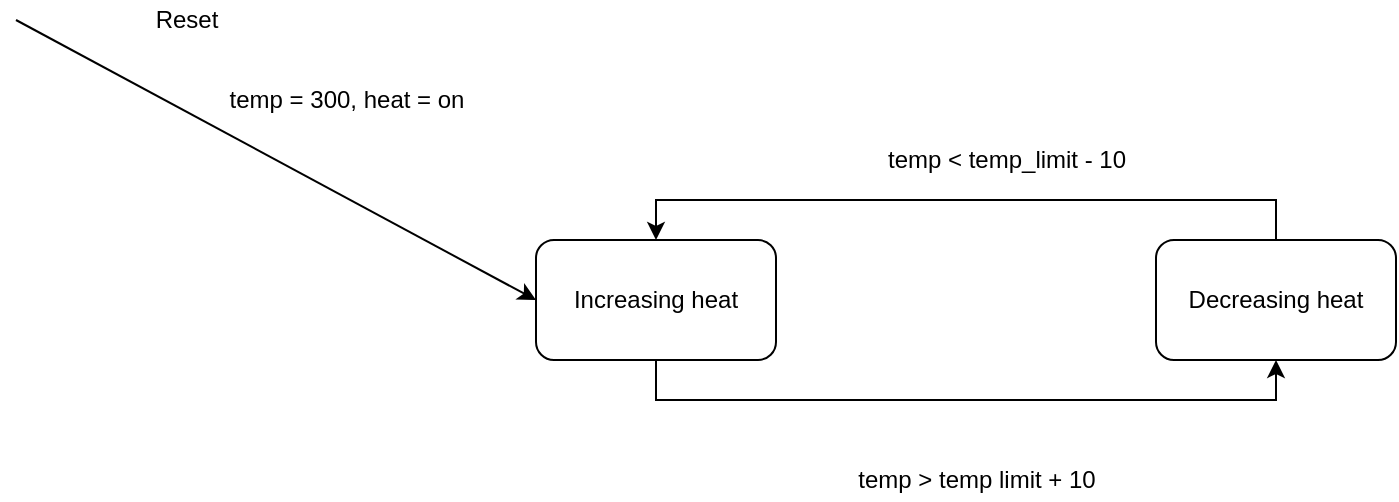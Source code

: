<mxfile version="13.6.0" type="github">
  <diagram id="_jNnA2Sq-86PQmk2YWx3" name="Page-1">
    <mxGraphModel dx="1422" dy="794" grid="1" gridSize="10" guides="1" tooltips="1" connect="1" arrows="1" fold="1" page="1" pageScale="1" pageWidth="1920" pageHeight="1200" math="0" shadow="0">
      <root>
        <mxCell id="0" />
        <mxCell id="1" parent="0" />
        <mxCell id="e13XUv83c3_pTAxPGvuk-6" style="edgeStyle=orthogonalEdgeStyle;rounded=0;orthogonalLoop=1;jettySize=auto;html=1;exitX=0.5;exitY=1;exitDx=0;exitDy=0;entryX=0.5;entryY=1;entryDx=0;entryDy=0;" edge="1" parent="1" source="e13XUv83c3_pTAxPGvuk-1" target="e13XUv83c3_pTAxPGvuk-5">
          <mxGeometry relative="1" as="geometry" />
        </mxCell>
        <mxCell id="e13XUv83c3_pTAxPGvuk-1" value="Increasing heat" style="rounded=1;whiteSpace=wrap;html=1;" vertex="1" parent="1">
          <mxGeometry x="440" y="300" width="120" height="60" as="geometry" />
        </mxCell>
        <mxCell id="e13XUv83c3_pTAxPGvuk-2" value="" style="endArrow=classic;html=1;entryX=0;entryY=0.5;entryDx=0;entryDy=0;" edge="1" parent="1" target="e13XUv83c3_pTAxPGvuk-1">
          <mxGeometry width="50" height="50" relative="1" as="geometry">
            <mxPoint x="180" y="190" as="sourcePoint" />
            <mxPoint x="340" y="260" as="targetPoint" />
          </mxGeometry>
        </mxCell>
        <mxCell id="e13XUv83c3_pTAxPGvuk-3" value="Reset" style="text;html=1;align=center;verticalAlign=middle;resizable=0;points=[];autosize=1;" vertex="1" parent="1">
          <mxGeometry x="240" y="180" width="50" height="20" as="geometry" />
        </mxCell>
        <mxCell id="e13XUv83c3_pTAxPGvuk-4" value="temp = 300, heat = on" style="text;html=1;align=center;verticalAlign=middle;resizable=0;points=[];autosize=1;" vertex="1" parent="1">
          <mxGeometry x="280" y="220" width="130" height="20" as="geometry" />
        </mxCell>
        <mxCell id="e13XUv83c3_pTAxPGvuk-8" style="edgeStyle=orthogonalEdgeStyle;rounded=0;orthogonalLoop=1;jettySize=auto;html=1;exitX=0.5;exitY=0;exitDx=0;exitDy=0;entryX=0.5;entryY=0;entryDx=0;entryDy=0;" edge="1" parent="1" source="e13XUv83c3_pTAxPGvuk-5" target="e13XUv83c3_pTAxPGvuk-1">
          <mxGeometry relative="1" as="geometry" />
        </mxCell>
        <mxCell id="e13XUv83c3_pTAxPGvuk-5" value="Decreasing heat" style="rounded=1;whiteSpace=wrap;html=1;" vertex="1" parent="1">
          <mxGeometry x="750" y="300" width="120" height="60" as="geometry" />
        </mxCell>
        <mxCell id="e13XUv83c3_pTAxPGvuk-7" value="temp &amp;gt; temp limit + 10" style="text;html=1;align=center;verticalAlign=middle;resizable=0;points=[];autosize=1;" vertex="1" parent="1">
          <mxGeometry x="595" y="410" width="130" height="20" as="geometry" />
        </mxCell>
        <mxCell id="e13XUv83c3_pTAxPGvuk-9" value="temp &amp;lt; temp_limit - 10" style="text;html=1;align=center;verticalAlign=middle;resizable=0;points=[];autosize=1;" vertex="1" parent="1">
          <mxGeometry x="610" y="250" width="130" height="20" as="geometry" />
        </mxCell>
      </root>
    </mxGraphModel>
  </diagram>
</mxfile>
